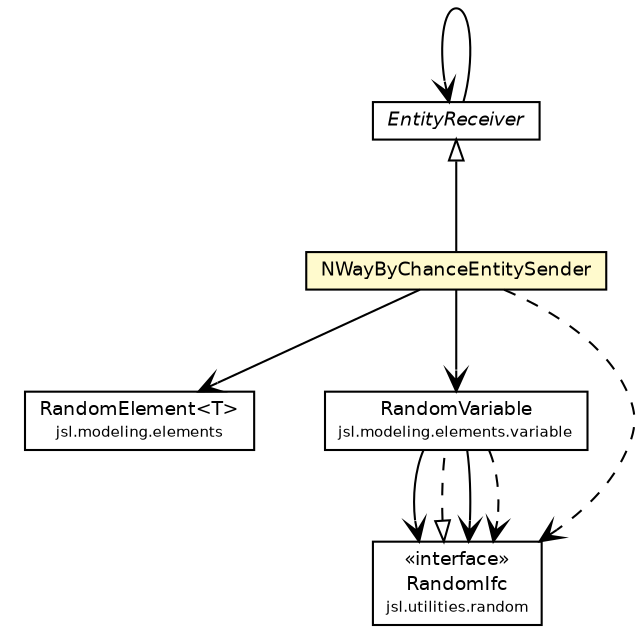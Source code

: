 #!/usr/local/bin/dot
#
# Class diagram 
# Generated by UMLGraph version 5.4 (http://www.umlgraph.org/)
#

digraph G {
	edge [fontname="Helvetica",fontsize=10,labelfontname="Helvetica",labelfontsize=10];
	node [fontname="Helvetica",fontsize=10,shape=plaintext];
	nodesep=0.25;
	ranksep=0.5;
	// jsl.modeling.elements.RandomElement<T>
	c132254 [label=<<table title="jsl.modeling.elements.RandomElement" border="0" cellborder="1" cellspacing="0" cellpadding="2" port="p" href="../RandomElement.html">
		<tr><td><table border="0" cellspacing="0" cellpadding="1">
<tr><td align="center" balign="center"> RandomElement&lt;T&gt; </td></tr>
<tr><td align="center" balign="center"><font point-size="7.0"> jsl.modeling.elements </font></td></tr>
		</table></td></tr>
		</table>>, URL="../RandomElement.html", fontname="Helvetica", fontcolor="black", fontsize=9.0];
	// jsl.modeling.elements.resource.NWayByChanceEntitySender
	c132346 [label=<<table title="jsl.modeling.elements.resource.NWayByChanceEntitySender" border="0" cellborder="1" cellspacing="0" cellpadding="2" port="p" bgcolor="lemonChiffon" href="./NWayByChanceEntitySender.html">
		<tr><td><table border="0" cellspacing="0" cellpadding="1">
<tr><td align="center" balign="center"> NWayByChanceEntitySender </td></tr>
		</table></td></tr>
		</table>>, URL="./NWayByChanceEntitySender.html", fontname="Helvetica", fontcolor="black", fontsize=9.0];
	// jsl.modeling.elements.resource.EntityReceiver
	c132364 [label=<<table title="jsl.modeling.elements.resource.EntityReceiver" border="0" cellborder="1" cellspacing="0" cellpadding="2" port="p" href="./EntityReceiver.html">
		<tr><td><table border="0" cellspacing="0" cellpadding="1">
<tr><td align="center" balign="center"><font face="Helvetica-Oblique"> EntityReceiver </font></td></tr>
		</table></td></tr>
		</table>>, URL="./EntityReceiver.html", fontname="Helvetica", fontcolor="black", fontsize=9.0];
	// jsl.modeling.elements.variable.RandomVariable
	c132460 [label=<<table title="jsl.modeling.elements.variable.RandomVariable" border="0" cellborder="1" cellspacing="0" cellpadding="2" port="p" href="../variable/RandomVariable.html">
		<tr><td><table border="0" cellspacing="0" cellpadding="1">
<tr><td align="center" balign="center"> RandomVariable </td></tr>
<tr><td align="center" balign="center"><font point-size="7.0"> jsl.modeling.elements.variable </font></td></tr>
		</table></td></tr>
		</table>>, URL="../variable/RandomVariable.html", fontname="Helvetica", fontcolor="black", fontsize=9.0];
	// jsl.utilities.random.RandomIfc
	c132555 [label=<<table title="jsl.utilities.random.RandomIfc" border="0" cellborder="1" cellspacing="0" cellpadding="2" port="p" href="../../../utilities/random/RandomIfc.html">
		<tr><td><table border="0" cellspacing="0" cellpadding="1">
<tr><td align="center" balign="center"> &#171;interface&#187; </td></tr>
<tr><td align="center" balign="center"> RandomIfc </td></tr>
<tr><td align="center" balign="center"><font point-size="7.0"> jsl.utilities.random </font></td></tr>
		</table></td></tr>
		</table>>, URL="../../../utilities/random/RandomIfc.html", fontname="Helvetica", fontcolor="black", fontsize=9.0];
	//jsl.modeling.elements.resource.NWayByChanceEntitySender extends jsl.modeling.elements.resource.EntityReceiver
	c132364:p -> c132346:p [dir=back,arrowtail=empty];
	//jsl.modeling.elements.variable.RandomVariable implements jsl.utilities.random.RandomIfc
	c132555:p -> c132460:p [dir=back,arrowtail=empty,style=dashed];
	// jsl.modeling.elements.resource.NWayByChanceEntitySender NAVASSOC jsl.modeling.elements.RandomElement<T>
	c132346:p -> c132254:p [taillabel="", label="", headlabel="", fontname="Helvetica", fontcolor="black", fontsize=10.0, color="black", arrowhead=open];
	// jsl.modeling.elements.resource.NWayByChanceEntitySender NAVASSOC jsl.modeling.elements.variable.RandomVariable
	c132346:p -> c132460:p [taillabel="", label="", headlabel="", fontname="Helvetica", fontcolor="black", fontsize=10.0, color="black", arrowhead=open];
	// jsl.modeling.elements.resource.EntityReceiver NAVASSOC jsl.modeling.elements.resource.EntityReceiver
	c132364:p -> c132364:p [taillabel="", label="", headlabel="", fontname="Helvetica", fontcolor="black", fontsize=10.0, color="black", arrowhead=open];
	// jsl.modeling.elements.variable.RandomVariable NAVASSOC jsl.utilities.random.RandomIfc
	c132460:p -> c132555:p [taillabel="", label="", headlabel="", fontname="Helvetica", fontcolor="black", fontsize=10.0, color="black", arrowhead=open];
	// jsl.modeling.elements.variable.RandomVariable NAVASSOC jsl.utilities.random.RandomIfc
	c132460:p -> c132555:p [taillabel="", label="", headlabel="", fontname="Helvetica", fontcolor="black", fontsize=10.0, color="black", arrowhead=open];
	// jsl.modeling.elements.resource.NWayByChanceEntitySender DEPEND jsl.utilities.random.RandomIfc
	c132346:p -> c132555:p [taillabel="", label="", headlabel="", fontname="Helvetica", fontcolor="black", fontsize=10.0, color="black", arrowhead=open, style=dashed];
	// jsl.modeling.elements.variable.RandomVariable DEPEND jsl.utilities.random.RandomIfc
	c132460:p -> c132555:p [taillabel="", label="", headlabel="", fontname="Helvetica", fontcolor="black", fontsize=10.0, color="black", arrowhead=open, style=dashed];
}

